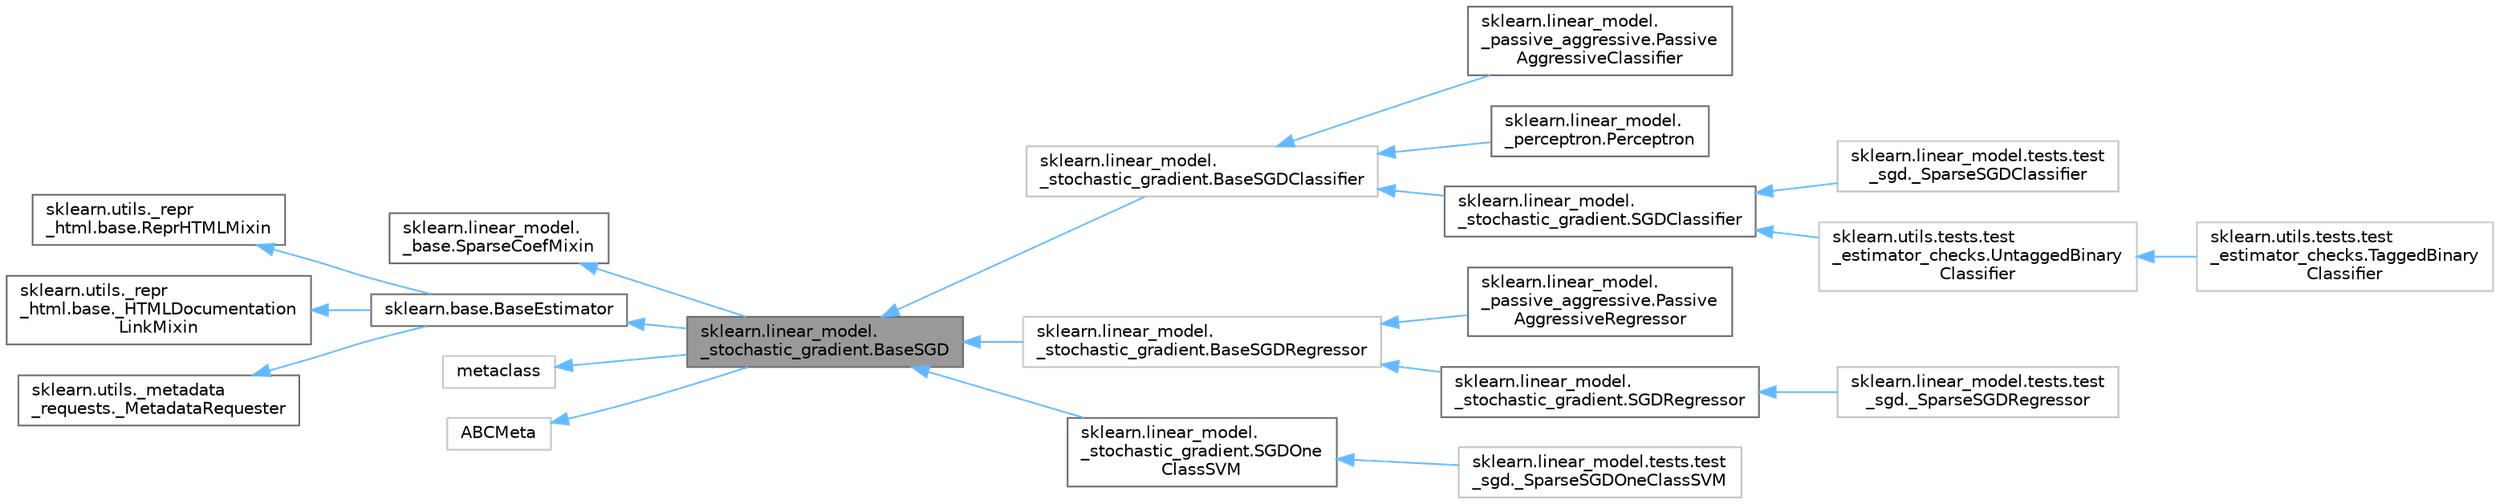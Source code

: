 digraph "sklearn.linear_model._stochastic_gradient.BaseSGD"
{
 // LATEX_PDF_SIZE
  bgcolor="transparent";
  edge [fontname=Helvetica,fontsize=10,labelfontname=Helvetica,labelfontsize=10];
  node [fontname=Helvetica,fontsize=10,shape=box,height=0.2,width=0.4];
  rankdir="LR";
  Node1 [id="Node000001",label="sklearn.linear_model.\l_stochastic_gradient.BaseSGD",height=0.2,width=0.4,color="gray40", fillcolor="grey60", style="filled", fontcolor="black",tooltip=" "];
  Node2 -> Node1 [id="edge21_Node000001_Node000002",dir="back",color="steelblue1",style="solid",tooltip=" "];
  Node2 [id="Node000002",label="sklearn.linear_model.\l_base.SparseCoefMixin",height=0.2,width=0.4,color="gray40", fillcolor="white", style="filled",URL="$d8/d5b/classsklearn_1_1linear__model_1_1__base_1_1SparseCoefMixin.html",tooltip=" "];
  Node3 -> Node1 [id="edge22_Node000001_Node000003",dir="back",color="steelblue1",style="solid",tooltip=" "];
  Node3 [id="Node000003",label="sklearn.base.BaseEstimator",height=0.2,width=0.4,color="gray40", fillcolor="white", style="filled",URL="$d3/d20/classsklearn_1_1base_1_1BaseEstimator.html",tooltip=" "];
  Node4 -> Node3 [id="edge23_Node000003_Node000004",dir="back",color="steelblue1",style="solid",tooltip=" "];
  Node4 [id="Node000004",label="sklearn.utils._repr\l_html.base.ReprHTMLMixin",height=0.2,width=0.4,color="gray40", fillcolor="white", style="filled",URL="$d3/d50/classsklearn_1_1utils_1_1__repr__html_1_1base_1_1ReprHTMLMixin.html",tooltip=" "];
  Node5 -> Node3 [id="edge24_Node000003_Node000005",dir="back",color="steelblue1",style="solid",tooltip=" "];
  Node5 [id="Node000005",label="sklearn.utils._repr\l_html.base._HTMLDocumentation\lLinkMixin",height=0.2,width=0.4,color="gray40", fillcolor="white", style="filled",URL="$d5/d05/classsklearn_1_1utils_1_1__repr__html_1_1base_1_1__HTMLDocumentationLinkMixin.html",tooltip=" "];
  Node6 -> Node3 [id="edge25_Node000003_Node000006",dir="back",color="steelblue1",style="solid",tooltip=" "];
  Node6 [id="Node000006",label="sklearn.utils._metadata\l_requests._MetadataRequester",height=0.2,width=0.4,color="gray40", fillcolor="white", style="filled",URL="$d6/dfa/classsklearn_1_1utils_1_1__metadata__requests_1_1__MetadataRequester.html",tooltip=" "];
  Node7 -> Node1 [id="edge26_Node000001_Node000007",dir="back",color="steelblue1",style="solid",tooltip=" "];
  Node7 [id="Node000007",label="metaclass",height=0.2,width=0.4,color="grey75", fillcolor="white", style="filled",URL="$d1/d9a/classmetaclass.html",tooltip=" "];
  Node8 -> Node1 [id="edge27_Node000001_Node000008",dir="back",color="steelblue1",style="solid",tooltip=" "];
  Node8 [id="Node000008",label="ABCMeta",height=0.2,width=0.4,color="grey75", fillcolor="white", style="filled",URL="$df/d42/classABCMeta.html",tooltip=" "];
  Node1 -> Node9 [id="edge28_Node000001_Node000009",dir="back",color="steelblue1",style="solid",tooltip=" "];
  Node9 [id="Node000009",label="sklearn.linear_model.\l_stochastic_gradient.BaseSGDClassifier",height=0.2,width=0.4,color="grey75", fillcolor="white", style="filled",URL="$d2/def/classsklearn_1_1linear__model_1_1__stochastic__gradient_1_1BaseSGDClassifier.html",tooltip=" "];
  Node9 -> Node10 [id="edge29_Node000009_Node000010",dir="back",color="steelblue1",style="solid",tooltip=" "];
  Node10 [id="Node000010",label="sklearn.linear_model.\l_passive_aggressive.Passive\lAggressiveClassifier",height=0.2,width=0.4,color="gray40", fillcolor="white", style="filled",URL="$d5/d46/classsklearn_1_1linear__model_1_1__passive__aggressive_1_1PassiveAggressiveClassifier.html",tooltip=" "];
  Node9 -> Node11 [id="edge30_Node000009_Node000011",dir="back",color="steelblue1",style="solid",tooltip=" "];
  Node11 [id="Node000011",label="sklearn.linear_model.\l_perceptron.Perceptron",height=0.2,width=0.4,color="gray40", fillcolor="white", style="filled",URL="$db/dfd/classsklearn_1_1linear__model_1_1__perceptron_1_1Perceptron.html",tooltip=" "];
  Node9 -> Node12 [id="edge31_Node000009_Node000012",dir="back",color="steelblue1",style="solid",tooltip=" "];
  Node12 [id="Node000012",label="sklearn.linear_model.\l_stochastic_gradient.SGDClassifier",height=0.2,width=0.4,color="gray40", fillcolor="white", style="filled",URL="$d7/d82/classsklearn_1_1linear__model_1_1__stochastic__gradient_1_1SGDClassifier.html",tooltip=" "];
  Node12 -> Node13 [id="edge32_Node000012_Node000013",dir="back",color="steelblue1",style="solid",tooltip=" "];
  Node13 [id="Node000013",label="sklearn.linear_model.tests.test\l_sgd._SparseSGDClassifier",height=0.2,width=0.4,color="grey75", fillcolor="white", style="filled",URL="$d0/dec/classsklearn_1_1linear__model_1_1tests_1_1test__sgd_1_1__SparseSGDClassifier.html",tooltip=" "];
  Node12 -> Node14 [id="edge33_Node000012_Node000014",dir="back",color="steelblue1",style="solid",tooltip=" "];
  Node14 [id="Node000014",label="sklearn.utils.tests.test\l_estimator_checks.UntaggedBinary\lClassifier",height=0.2,width=0.4,color="grey75", fillcolor="white", style="filled",URL="$df/da1/classsklearn_1_1utils_1_1tests_1_1test__estimator__checks_1_1UntaggedBinaryClassifier.html",tooltip=" "];
  Node14 -> Node15 [id="edge34_Node000014_Node000015",dir="back",color="steelblue1",style="solid",tooltip=" "];
  Node15 [id="Node000015",label="sklearn.utils.tests.test\l_estimator_checks.TaggedBinary\lClassifier",height=0.2,width=0.4,color="grey75", fillcolor="white", style="filled",URL="$dc/d77/classsklearn_1_1utils_1_1tests_1_1test__estimator__checks_1_1TaggedBinaryClassifier.html",tooltip=" "];
  Node1 -> Node16 [id="edge35_Node000001_Node000016",dir="back",color="steelblue1",style="solid",tooltip=" "];
  Node16 [id="Node000016",label="sklearn.linear_model.\l_stochastic_gradient.BaseSGDRegressor",height=0.2,width=0.4,color="grey75", fillcolor="white", style="filled",URL="$d1/d08/classsklearn_1_1linear__model_1_1__stochastic__gradient_1_1BaseSGDRegressor.html",tooltip=" "];
  Node16 -> Node17 [id="edge36_Node000016_Node000017",dir="back",color="steelblue1",style="solid",tooltip=" "];
  Node17 [id="Node000017",label="sklearn.linear_model.\l_passive_aggressive.Passive\lAggressiveRegressor",height=0.2,width=0.4,color="gray40", fillcolor="white", style="filled",URL="$d9/dc6/classsklearn_1_1linear__model_1_1__passive__aggressive_1_1PassiveAggressiveRegressor.html",tooltip=" "];
  Node16 -> Node18 [id="edge37_Node000016_Node000018",dir="back",color="steelblue1",style="solid",tooltip=" "];
  Node18 [id="Node000018",label="sklearn.linear_model.\l_stochastic_gradient.SGDRegressor",height=0.2,width=0.4,color="gray40", fillcolor="white", style="filled",URL="$d2/d26/classsklearn_1_1linear__model_1_1__stochastic__gradient_1_1SGDRegressor.html",tooltip=" "];
  Node18 -> Node19 [id="edge38_Node000018_Node000019",dir="back",color="steelblue1",style="solid",tooltip=" "];
  Node19 [id="Node000019",label="sklearn.linear_model.tests.test\l_sgd._SparseSGDRegressor",height=0.2,width=0.4,color="grey75", fillcolor="white", style="filled",URL="$d1/d45/classsklearn_1_1linear__model_1_1tests_1_1test__sgd_1_1__SparseSGDRegressor.html",tooltip=" "];
  Node1 -> Node20 [id="edge39_Node000001_Node000020",dir="back",color="steelblue1",style="solid",tooltip=" "];
  Node20 [id="Node000020",label="sklearn.linear_model.\l_stochastic_gradient.SGDOne\lClassSVM",height=0.2,width=0.4,color="gray40", fillcolor="white", style="filled",URL="$d6/dba/classsklearn_1_1linear__model_1_1__stochastic__gradient_1_1SGDOneClassSVM.html",tooltip=" "];
  Node20 -> Node21 [id="edge40_Node000020_Node000021",dir="back",color="steelblue1",style="solid",tooltip=" "];
  Node21 [id="Node000021",label="sklearn.linear_model.tests.test\l_sgd._SparseSGDOneClassSVM",height=0.2,width=0.4,color="grey75", fillcolor="white", style="filled",URL="$de/dd8/classsklearn_1_1linear__model_1_1tests_1_1test__sgd_1_1__SparseSGDOneClassSVM.html",tooltip=" "];
}

